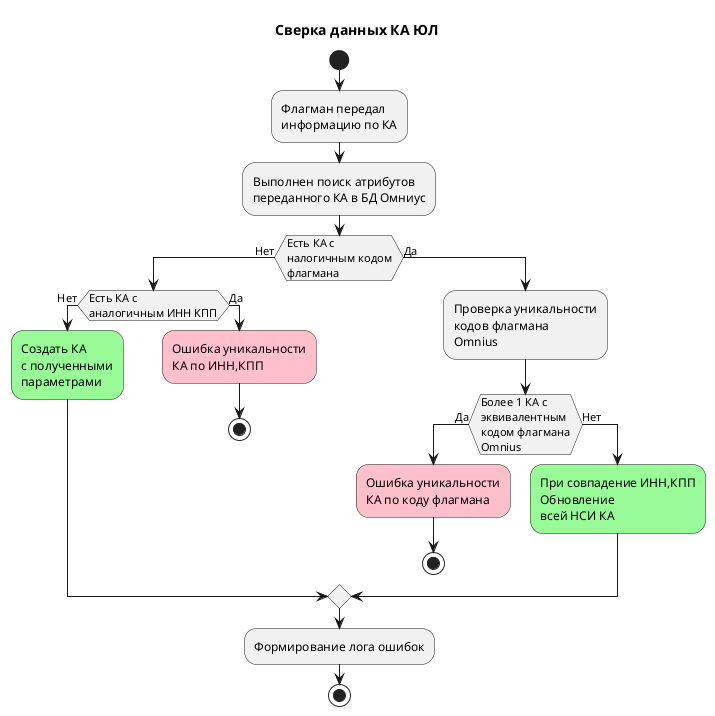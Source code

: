 @startuml
title Сверка данных КА ЮЛ
start
:Флагман передал\nинформацию по КА;
:Выполнен поиск атрибутов\nпереданного КА в БД Омниус;
if (Есть КА с\nналогичным кодом\nфлагмана) then (Нет)
    if (Есть КА с\nаналогичным ИНН КПП) then (Нет)
        #palegreen :Создать КА\nс полученными\nпараметрами;
    else (Да)
        #pink :Ошибка уникальности\nКА по ИНН,КПП;
        stop
    endif
else (Да)
    :Проверка уникальности\nкодов флагмана\nOmnius;
    if (Более 1 КА с\nэквивалентным\nкодом флагмана\nOmnius) then (Да)
        #pink :Ошибка уникальности\nКА по коду флагмана;
        stop
    else (Нет)
        #palegreen :При совпадение ИНН,КПП\nОбновление\nвсей НСИ КА;
    endif
endif
:Формирование лога ошибок;
stop
@endumll
